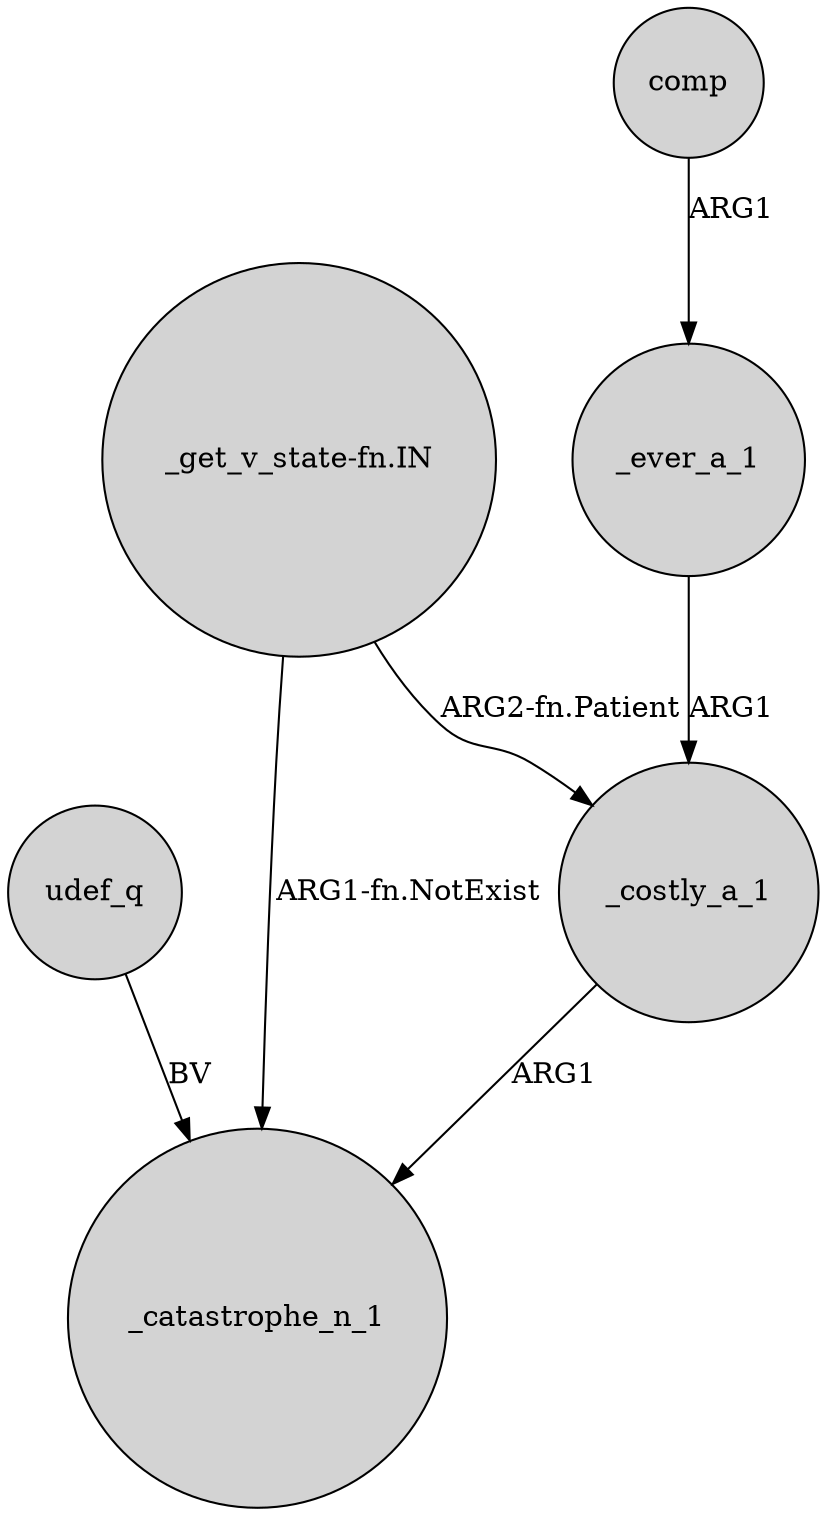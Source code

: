digraph {
	node [shape=circle style=filled]
	_ever_a_1 -> _costly_a_1 [label=ARG1]
	_costly_a_1 -> _catastrophe_n_1 [label=ARG1]
	udef_q -> _catastrophe_n_1 [label=BV]
	"_get_v_state-fn.IN" -> _catastrophe_n_1 [label="ARG1-fn.NotExist"]
	comp -> _ever_a_1 [label=ARG1]
	"_get_v_state-fn.IN" -> _costly_a_1 [label="ARG2-fn.Patient"]
}
